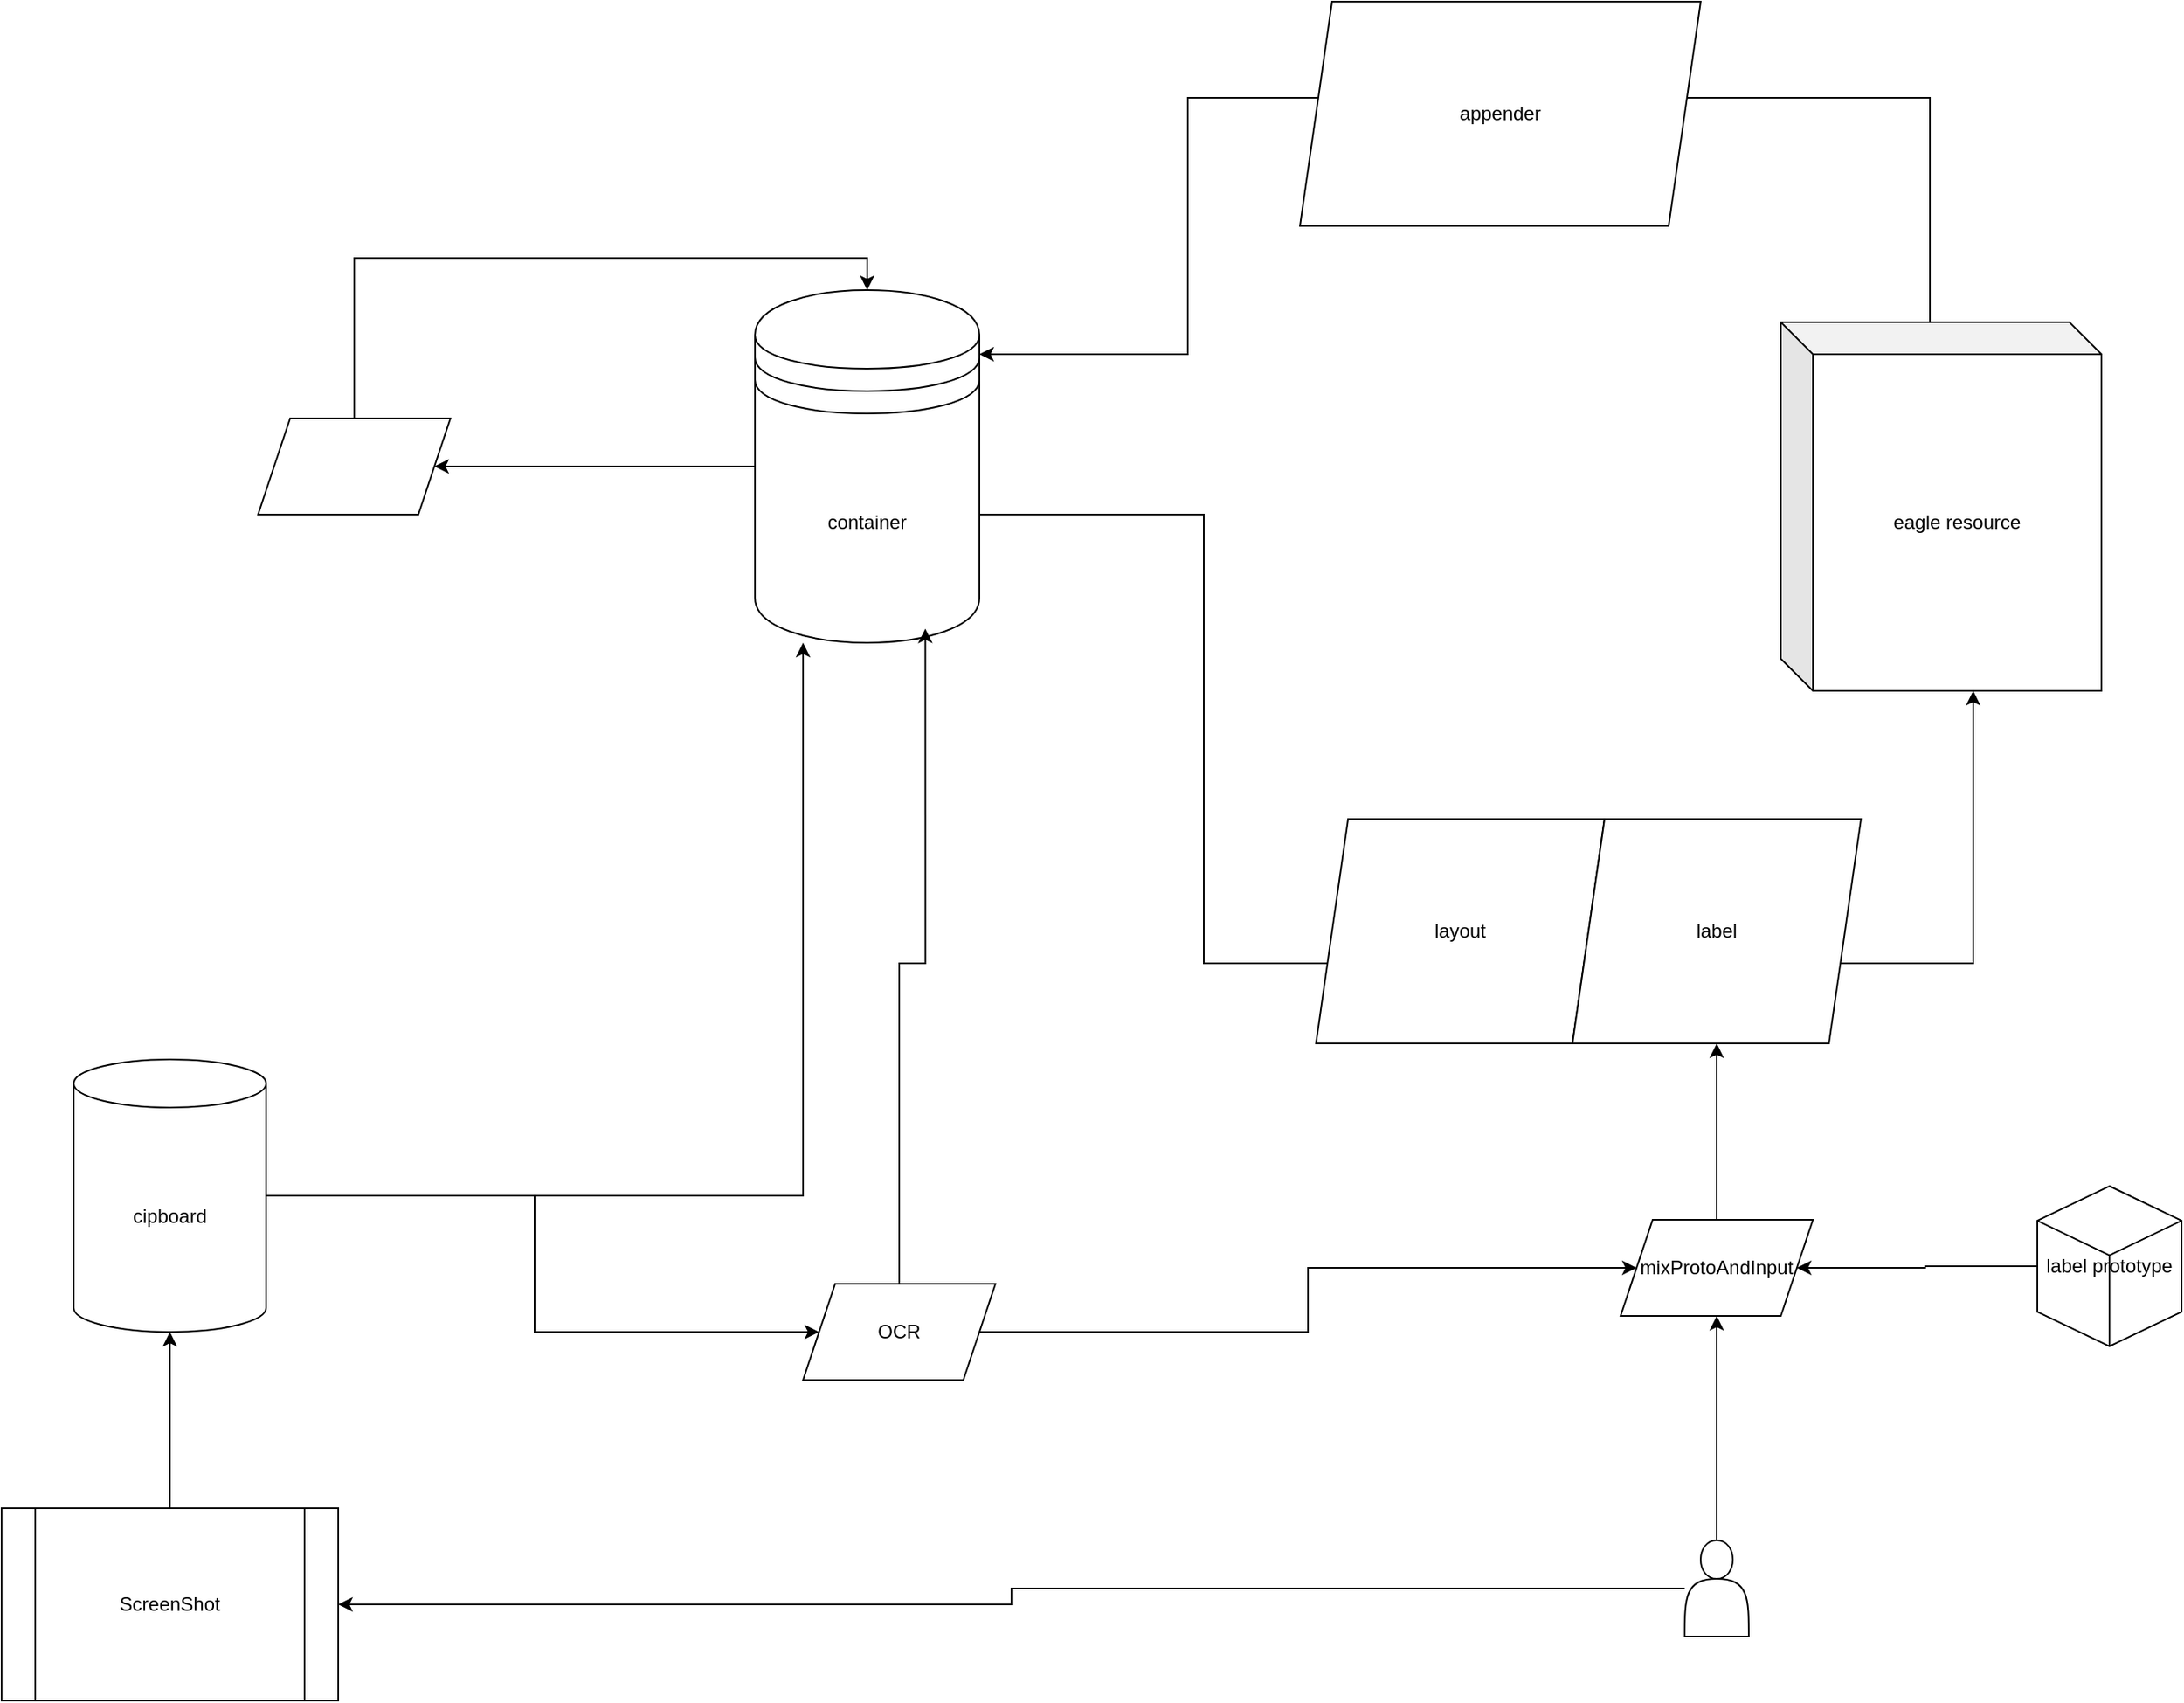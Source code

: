 <mxfile version="24.4.0" type="device" pages="2">
  <diagram name="数据流图" id="LE4V3UWE3zC5XkNGyp5R">
    <mxGraphModel dx="1724" dy="1553" grid="1" gridSize="10" guides="1" tooltips="1" connect="1" arrows="1" fold="1" page="1" pageScale="1" pageWidth="1654" pageHeight="1169" math="0" shadow="0">
      <root>
        <mxCell id="0" />
        <mxCell id="1" parent="0" />
        <mxCell id="AE7EDBHgjtUwyV7QgqtA-26" style="edgeStyle=orthogonalEdgeStyle;rounded=0;orthogonalLoop=1;jettySize=auto;html=1;" edge="1" parent="1" source="AE7EDBHgjtUwyV7QgqtA-1" target="AE7EDBHgjtUwyV7QgqtA-25">
          <mxGeometry relative="1" as="geometry" />
        </mxCell>
        <mxCell id="AE7EDBHgjtUwyV7QgqtA-1" value="container" style="shape=datastore;whiteSpace=wrap;html=1;" vertex="1" parent="1">
          <mxGeometry x="550" y="210" width="140" height="220" as="geometry" />
        </mxCell>
        <mxCell id="AE7EDBHgjtUwyV7QgqtA-16" style="edgeStyle=orthogonalEdgeStyle;rounded=0;orthogonalLoop=1;jettySize=auto;html=1;" edge="1" parent="1" source="AE7EDBHgjtUwyV7QgqtA-2" target="AE7EDBHgjtUwyV7QgqtA-15">
          <mxGeometry relative="1" as="geometry" />
        </mxCell>
        <mxCell id="AE7EDBHgjtUwyV7QgqtA-2" value="ScreenShot" style="shape=process;whiteSpace=wrap;html=1;backgroundOutline=1;" vertex="1" parent="1">
          <mxGeometry x="80" y="970" width="210" height="120" as="geometry" />
        </mxCell>
        <mxCell id="AE7EDBHgjtUwyV7QgqtA-8" style="edgeStyle=orthogonalEdgeStyle;rounded=0;orthogonalLoop=1;jettySize=auto;html=1;" edge="1" parent="1" source="AE7EDBHgjtUwyV7QgqtA-3" target="AE7EDBHgjtUwyV7QgqtA-1">
          <mxGeometry relative="1" as="geometry">
            <Array as="points">
              <mxPoint x="1283" y="90" />
              <mxPoint x="820" y="90" />
              <mxPoint x="820" y="250" />
            </Array>
          </mxGeometry>
        </mxCell>
        <mxCell id="AE7EDBHgjtUwyV7QgqtA-3" value="eagle resource" style="shape=cube;whiteSpace=wrap;html=1;boundedLbl=1;backgroundOutline=1;darkOpacity=0.05;darkOpacity2=0.1;" vertex="1" parent="1">
          <mxGeometry x="1190" y="230" width="200" height="230" as="geometry" />
        </mxCell>
        <mxCell id="AE7EDBHgjtUwyV7QgqtA-6" style="edgeStyle=orthogonalEdgeStyle;rounded=0;orthogonalLoop=1;jettySize=auto;html=1;exitX=1;exitY=0.5;exitDx=0;exitDy=0;" edge="1" parent="1" target="AE7EDBHgjtUwyV7QgqtA-3">
          <mxGeometry relative="1" as="geometry">
            <mxPoint x="690" y="360" as="sourcePoint" />
            <mxPoint x="1303.8" y="410.69" as="targetPoint" />
            <Array as="points">
              <mxPoint x="690" y="350" />
              <mxPoint x="830" y="350" />
              <mxPoint x="830" y="630" />
              <mxPoint x="1310" y="630" />
              <mxPoint x="1310" y="451" />
              <mxPoint x="1304" y="451" />
            </Array>
          </mxGeometry>
        </mxCell>
        <mxCell id="AE7EDBHgjtUwyV7QgqtA-9" value="layout" style="shape=parallelogram;perimeter=parallelogramPerimeter;whiteSpace=wrap;html=1;fixedSize=1;" vertex="1" parent="1">
          <mxGeometry x="900" y="540" width="180" height="140" as="geometry" />
        </mxCell>
        <mxCell id="AE7EDBHgjtUwyV7QgqtA-11" value="appender" style="shape=parallelogram;perimeter=parallelogramPerimeter;whiteSpace=wrap;html=1;fixedSize=1;" vertex="1" parent="1">
          <mxGeometry x="890" y="30" width="250" height="140" as="geometry" />
        </mxCell>
        <mxCell id="AE7EDBHgjtUwyV7QgqtA-13" value="label" style="shape=parallelogram;perimeter=parallelogramPerimeter;whiteSpace=wrap;html=1;fixedSize=1;" vertex="1" parent="1">
          <mxGeometry x="1060" y="540" width="180" height="140" as="geometry" />
        </mxCell>
        <mxCell id="AE7EDBHgjtUwyV7QgqtA-17" style="edgeStyle=orthogonalEdgeStyle;rounded=0;orthogonalLoop=1;jettySize=auto;html=1;" edge="1" parent="1" source="AE7EDBHgjtUwyV7QgqtA-15" target="AE7EDBHgjtUwyV7QgqtA-1">
          <mxGeometry relative="1" as="geometry">
            <Array as="points">
              <mxPoint x="580" y="775" />
            </Array>
          </mxGeometry>
        </mxCell>
        <mxCell id="AE7EDBHgjtUwyV7QgqtA-33" style="edgeStyle=orthogonalEdgeStyle;rounded=0;orthogonalLoop=1;jettySize=auto;html=1;entryX=0;entryY=0.5;entryDx=0;entryDy=0;" edge="1" parent="1" source="AE7EDBHgjtUwyV7QgqtA-15" target="AE7EDBHgjtUwyV7QgqtA-32">
          <mxGeometry relative="1" as="geometry" />
        </mxCell>
        <mxCell id="AE7EDBHgjtUwyV7QgqtA-15" value="cipboard" style="shape=cylinder3;whiteSpace=wrap;html=1;boundedLbl=1;backgroundOutline=1;size=15;" vertex="1" parent="1">
          <mxGeometry x="125" y="690" width="120" height="170" as="geometry" />
        </mxCell>
        <mxCell id="AE7EDBHgjtUwyV7QgqtA-19" style="edgeStyle=orthogonalEdgeStyle;rounded=0;orthogonalLoop=1;jettySize=auto;html=1;entryX=0.5;entryY=1;entryDx=0;entryDy=0;" edge="1" parent="1" source="AE7EDBHgjtUwyV7QgqtA-22" target="AE7EDBHgjtUwyV7QgqtA-13">
          <mxGeometry relative="1" as="geometry" />
        </mxCell>
        <mxCell id="AE7EDBHgjtUwyV7QgqtA-28" style="edgeStyle=orthogonalEdgeStyle;rounded=0;orthogonalLoop=1;jettySize=auto;html=1;entryX=1;entryY=0.5;entryDx=0;entryDy=0;" edge="1" parent="1" source="AE7EDBHgjtUwyV7QgqtA-18" target="AE7EDBHgjtUwyV7QgqtA-2">
          <mxGeometry relative="1" as="geometry" />
        </mxCell>
        <mxCell id="AE7EDBHgjtUwyV7QgqtA-18" value="" style="shape=actor;whiteSpace=wrap;html=1;" vertex="1" parent="1">
          <mxGeometry x="1130" y="990" width="40" height="60" as="geometry" />
        </mxCell>
        <mxCell id="AE7EDBHgjtUwyV7QgqtA-35" style="edgeStyle=orthogonalEdgeStyle;rounded=0;orthogonalLoop=1;jettySize=auto;html=1;" edge="1" parent="1" source="AE7EDBHgjtUwyV7QgqtA-20" target="AE7EDBHgjtUwyV7QgqtA-22">
          <mxGeometry relative="1" as="geometry" />
        </mxCell>
        <mxCell id="AE7EDBHgjtUwyV7QgqtA-20" value="label prototype" style="html=1;whiteSpace=wrap;shape=isoCube2;backgroundOutline=1;isoAngle=15;" vertex="1" parent="1">
          <mxGeometry x="1350" y="769" width="90" height="100" as="geometry" />
        </mxCell>
        <mxCell id="AE7EDBHgjtUwyV7QgqtA-21" value="" style="edgeStyle=orthogonalEdgeStyle;rounded=0;orthogonalLoop=1;jettySize=auto;html=1;entryX=0.5;entryY=1;entryDx=0;entryDy=0;" edge="1" parent="1" source="AE7EDBHgjtUwyV7QgqtA-18" target="AE7EDBHgjtUwyV7QgqtA-22">
          <mxGeometry relative="1" as="geometry">
            <mxPoint x="1150" y="960" as="sourcePoint" />
            <mxPoint x="1150" y="680" as="targetPoint" />
          </mxGeometry>
        </mxCell>
        <mxCell id="AE7EDBHgjtUwyV7QgqtA-22" value="mixProtoAndInput" style="shape=parallelogram;perimeter=parallelogramPerimeter;whiteSpace=wrap;html=1;fixedSize=1;" vertex="1" parent="1">
          <mxGeometry x="1090" y="790" width="120" height="60" as="geometry" />
        </mxCell>
        <mxCell id="AE7EDBHgjtUwyV7QgqtA-27" style="edgeStyle=orthogonalEdgeStyle;rounded=0;orthogonalLoop=1;jettySize=auto;html=1;exitX=0.5;exitY=0;exitDx=0;exitDy=0;entryX=0.5;entryY=0;entryDx=0;entryDy=0;" edge="1" parent="1" source="AE7EDBHgjtUwyV7QgqtA-25" target="AE7EDBHgjtUwyV7QgqtA-1">
          <mxGeometry relative="1" as="geometry" />
        </mxCell>
        <mxCell id="AE7EDBHgjtUwyV7QgqtA-25" value="" style="shape=parallelogram;perimeter=parallelogramPerimeter;whiteSpace=wrap;html=1;fixedSize=1;" vertex="1" parent="1">
          <mxGeometry x="240" y="290" width="120" height="60" as="geometry" />
        </mxCell>
        <mxCell id="AE7EDBHgjtUwyV7QgqtA-34" style="edgeStyle=orthogonalEdgeStyle;rounded=0;orthogonalLoop=1;jettySize=auto;html=1;entryX=0;entryY=0.5;entryDx=0;entryDy=0;" edge="1" parent="1" source="AE7EDBHgjtUwyV7QgqtA-32" target="AE7EDBHgjtUwyV7QgqtA-22">
          <mxGeometry relative="1" as="geometry" />
        </mxCell>
        <mxCell id="AE7EDBHgjtUwyV7QgqtA-32" value="OCR" style="shape=parallelogram;perimeter=parallelogramPerimeter;whiteSpace=wrap;html=1;fixedSize=1;" vertex="1" parent="1">
          <mxGeometry x="580" y="830" width="120" height="60" as="geometry" />
        </mxCell>
        <mxCell id="AE7EDBHgjtUwyV7QgqtA-36" style="edgeStyle=orthogonalEdgeStyle;rounded=0;orthogonalLoop=1;jettySize=auto;html=1;entryX=0.759;entryY=0.96;entryDx=0;entryDy=0;entryPerimeter=0;" edge="1" parent="1" source="AE7EDBHgjtUwyV7QgqtA-32" target="AE7EDBHgjtUwyV7QgqtA-1">
          <mxGeometry relative="1" as="geometry" />
        </mxCell>
      </root>
    </mxGraphModel>
  </diagram>
  <diagram id="_ys6KVJMSfsoeDSQ0-OI" name="状态图">
    <mxGraphModel dx="1580" dy="1423" grid="1" gridSize="10" guides="1" tooltips="1" connect="1" arrows="1" fold="1" page="1" pageScale="1" pageWidth="1654" pageHeight="1169" math="0" shadow="0">
      <root>
        <mxCell id="0" />
        <mxCell id="1" parent="0" />
        <mxCell id="JVT70qhwBQyEFjRjnHwj-5" value="&lt;p style=&quot;margin:0px;margin-top:4px;text-align:center;&quot;&gt;&lt;b&gt;State&lt;/b&gt;&lt;/p&gt;&lt;hr size=&quot;1&quot; style=&quot;border-style:solid;&quot;&gt;&lt;div style=&quot;height:2px;&quot;&gt;&lt;/div&gt;" style="verticalAlign=top;align=left;overflow=fill;html=1;whiteSpace=wrap;rounded=1;fillColor=#dae8fc;strokeColor=#6c8ebf;" vertex="1" parent="1">
          <mxGeometry x="620" y="570" width="320" height="180" as="geometry" />
        </mxCell>
      </root>
    </mxGraphModel>
  </diagram>
</mxfile>
